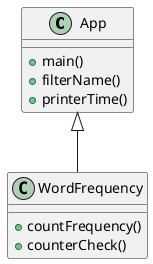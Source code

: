 @startuml
'https://plantuml.com/class-diagram

App <|-- WordFrequency


class App {
+main()
+filterName()
+printerTime()
}

class WordFrequency {
+countFrequency()
+counterCheck()
}


@enduml